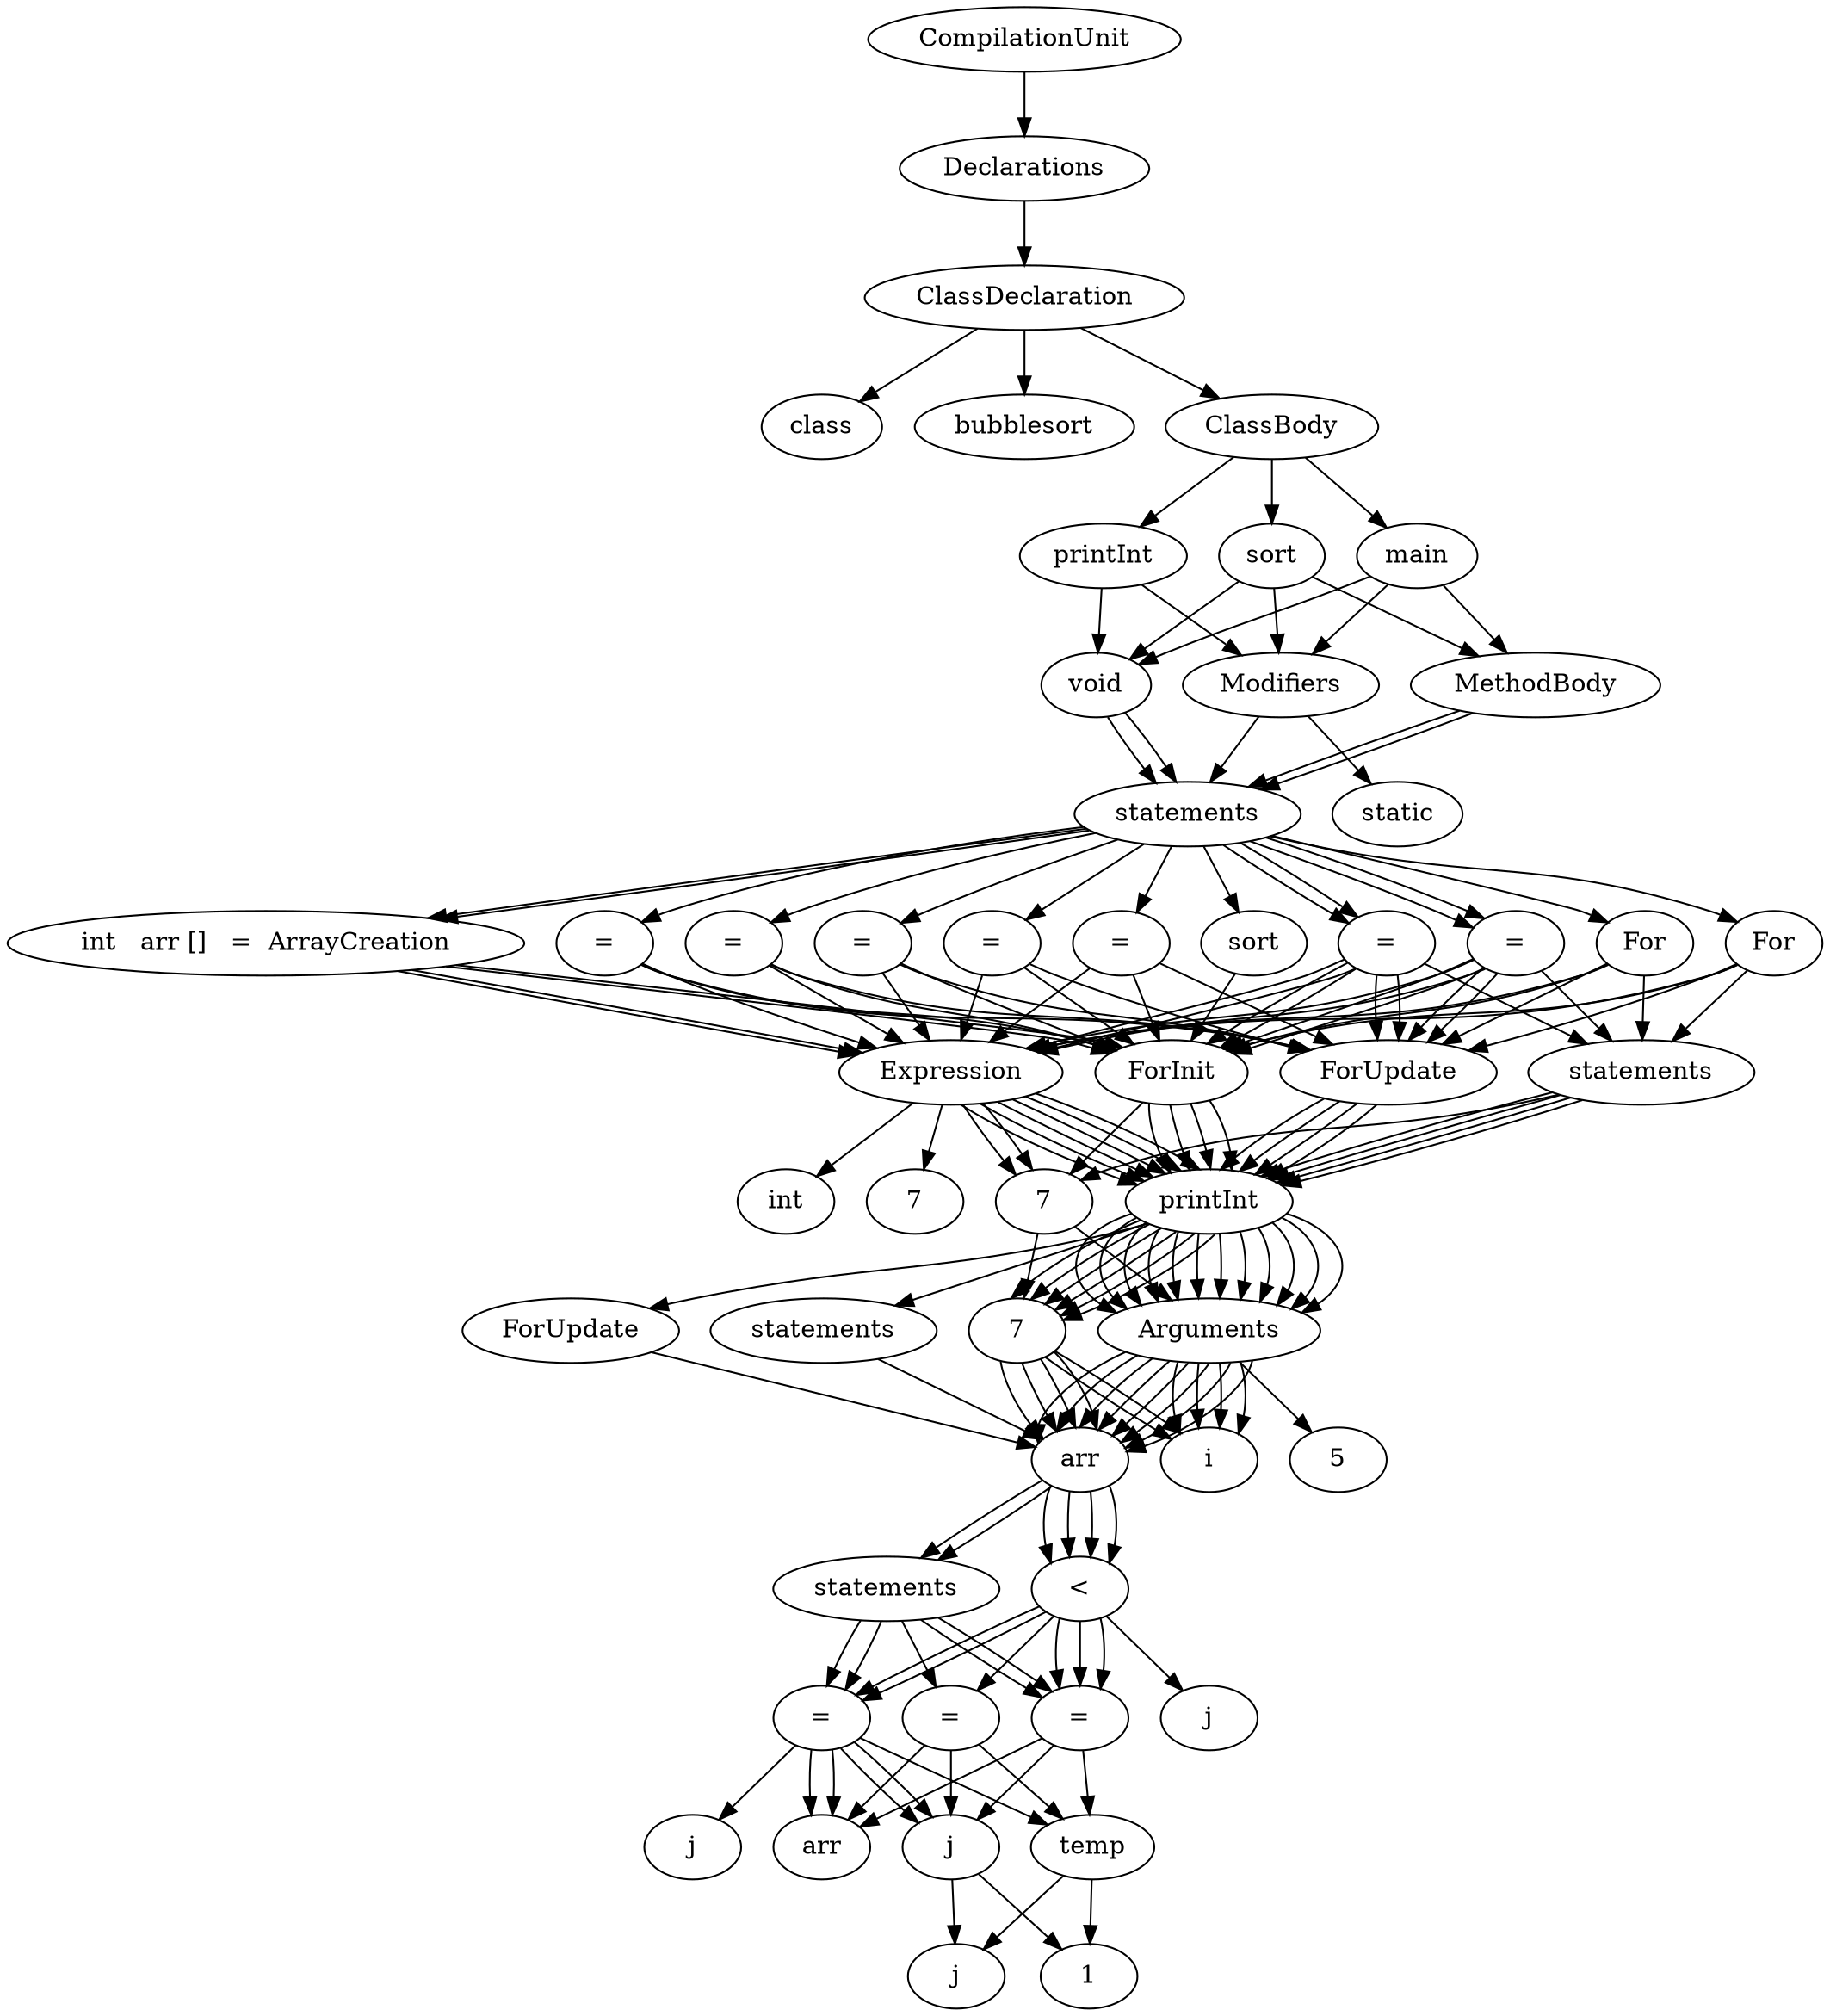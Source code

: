 digraph AST{ 
	i0_0_0 [label= "CompilationUnit"]	i0_0_0 ->{ i1_1_0}
	i1_1_0 [label= "Declarations"]	i1_1_0 ->{ i2_2_0}
	i2_2_0 [label= "ClassDeclaration"]	i2_2_0 ->{ i3_3_0 ,i3_3_1 ,i3_3_2}
	i3_3_0 [label= "class"]	i3_3_0 ->{}
	i3_3_1 [label= "bubblesort"]	i3_3_1 ->{}
	i3_3_2 [label= "ClassBody"]	i3_3_2 ->{ i4_4_0 ,i4_4_1 ,i4_4_2}
	i4_4_0 [label= "printInt"]	i4_4_0 ->{ i5_5_0 ,i5_5_1}
	i5_5_0 [label= "int"]	i5_5_0 ->{}
	i5_5_1 [label= "Parameters"]	i5_5_1 ->{ i6_6_0}
	i6_6_0 [label= "int   n"]	i6_6_0 ->{}
	i4_4_1 [label= "sort"]	i4_4_1 ->{ i5_5_0 ,i5_5_1 ,i5_5_2}
	i5_5_0 [label= "void"]	i5_5_0 ->{}
	i5_5_1 [label= "Parameters"]	i5_5_1 ->{ i6_6_0}
	i6_6_0 [label= "int   arr []"]	i6_6_0 ->{}
	i5_5_2 [label= "MethodBody"]	i5_5_2 ->{ i6_6_0}
	i6_6_0 [label= "statements"]	i6_6_0 ->{ i7_7_0 ,i7_7_1 ,i7_7_2}
	i7_7_0 [label= "int   n   =  len"]	i7_7_0 ->{ i8_8_0 ,i8_8_1}
	i8_8_0 [label= "int"]	i8_8_0 ->{}
	i8_8_1 [label= "n   =  len"]	i8_8_1 ->{ i9_9_0 ,i9_9_1}
	i9_9_0 [label= "n"]	i9_9_0 ->{}
	i9_9_1 [label= "len"]	i9_9_1 ->{}
	i7_7_1 [label= "int   j"]	i7_7_1 ->{ i8_8_0 ,i8_8_1 ,i8_8_2 ,i8_8_3}
	i8_8_0 [label= "int"]	i8_8_0 ->{}
	i8_8_1 [label= "temp"]	i8_8_1 ->{ i9_9_0}
	i9_9_0 [label= "temp"]	i9_9_0 ->{}
	i8_8_2 [label= "i"]	i8_8_2 ->{ i9_9_0}
	i9_9_0 [label= "i"]	i9_9_0 ->{}
	i8_8_3 [label= "j"]	i8_8_3 ->{ i9_9_0}
	i9_9_0 [label= "j"]	i9_9_0 ->{}
	i7_7_2 [label= "For"]	i7_7_2 ->{ i8_8_0 ,i8_8_1 ,i8_8_2 ,i8_8_3}
	i8_8_0 [label= "ForInit"]	i8_8_0 ->{ i9_9_0}
	i9_9_0 [label= "ForInit"]	i9_9_0 ->{ i10_10_0}
	i10_10_0 [label= "="]	i10_10_0 ->{ i11_11_0 ,i11_11_1}
	i11_11_0 [label= "i"]	i11_11_0 ->{}
	i11_11_1 [label= "0"]	i11_11_1 ->{}
	i8_8_1 [label= "Expression"]	i8_8_1 ->{ i9_9_0}
	i9_9_0 [label= ">"]	i9_9_0 ->{ i10_10_0 ,i10_10_1}
	i10_10_0 [label= "i"]	i10_10_0 ->{}
	i10_10_1 [label= "n"]	i10_10_1 ->{}
	i8_8_2 [label= "ForUpdate"]	i8_8_2 ->{ i9_9_0}
	i9_9_0 [label= "ForUpdate"]	i9_9_0 ->{ i10_10_0}
	i10_10_0 [label= "++"]	i10_10_0 ->{ i11_11_0}
	i11_11_0 [label= "i"]	i11_11_0 ->{}
	i8_8_3 [label= "statements"]	i8_8_3 ->{ i9_9_0}
	i9_9_0 [label= "For"]	i9_9_0 ->{ i10_10_0 ,i10_10_1 ,i10_10_2 ,i10_10_3}
	i10_10_0 [label= "ForInit"]	i10_10_0 ->{ i11_11_0}
	i11_11_0 [label= "ForInit"]	i11_11_0 ->{ i12_12_0}
	i12_12_0 [label= "="]	i12_12_0 ->{ i13_13_0 ,i13_13_1}
	i13_13_0 [label= "j"]	i13_13_0 ->{}
	i13_13_1 [label= "1"]	i13_13_1 ->{}
	i10_10_1 [label= "Expression"]	i10_10_1 ->{ i11_11_0}
	i11_11_0 [label= ">"]	i11_11_0 ->{ i12_12_0 ,i12_12_1}
	i12_12_0 [label= "j"]	i12_12_0 ->{}
	i12_12_1 [label= "-"]	i12_12_1 ->{ i13_13_0 ,i13_13_1}
	i13_13_0 [label= "n"]	i13_13_0 ->{}
	i13_13_1 [label= "i"]	i13_13_1 ->{}
	i10_10_2 [label= "ForUpdate"]	i10_10_2 ->{ i11_11_0}
	i11_11_0 [label= "ForUpdate"]	i11_11_0 ->{ i12_12_0}
	i12_12_0 [label= "++"]	i12_12_0 ->{ i13_13_0}
	i13_13_0 [label= "j"]	i13_13_0 ->{}
	i10_10_3 [label= "statements"]	i10_10_3 ->{ i11_11_0}
	i11_11_0 [label= "IfThen"]	i11_11_0 ->{ i12_12_0 ,i12_12_1}
	i12_12_0 [label= "<"]	i12_12_0 ->{ i13_13_0 ,i13_13_1 ,i13_13_2 ,i13_13_3}
	i13_13_0 [label= "arr"]	i13_13_0 ->{}
	i13_13_1 [label= "-"]	i13_13_1 ->{ i14_14_0 ,i14_14_1}
	i14_14_0 [label= "j"]	i14_14_0 ->{}
	i14_14_1 [label= "1"]	i14_14_1 ->{}
	i13_13_2 [label= "arr"]	i13_13_2 ->{}
	i13_13_3 [label= "j"]	i13_13_3 ->{}
	i12_12_1 [label= "statements"]	i12_12_1 ->{ i13_13_0 ,i13_13_1 ,i13_13_2}
	i13_13_0 [label= "="]	i13_13_0 ->{ i14_14_0 ,i14_14_1 ,i14_14_2}
	i14_14_0 [label= "temp"]	i14_14_0 ->{}
	i14_14_1 [label= "arr"]	i14_14_1 ->{}
	i14_14_2 [label= "-"]	i14_14_2 ->{ i15_15_0 ,i15_15_1}
	i15_15_0 [label= "j"]	i15_15_0 ->{}
	i15_15_1 [label= "1"]	i15_15_1 ->{}
	i13_13_1 [label= "="]	i13_13_1 ->{ i14_14_0 ,i14_14_1 ,i14_14_2 ,i14_14_3}
	i14_14_0 [label= "arr"]	i14_14_0 ->{}
	i14_14_1 [label= "-"]	i14_14_1 ->{ i15_15_0 ,i15_15_1}
	i15_15_0 [label= "j"]	i15_15_0 ->{}
	i15_15_1 [label= "1"]	i15_15_1 ->{}
	i14_14_2 [label= "arr"]	i14_14_2 ->{}
	i14_14_3 [label= "j"]	i14_14_3 ->{}
	i13_13_2 [label= "="]	i13_13_2 ->{ i14_14_0 ,i14_14_1 ,i14_14_2}
	i14_14_0 [label= "arr"]	i14_14_0 ->{}
	i14_14_1 [label= "j"]	i14_14_1 ->{}
	i14_14_2 [label= "temp"]	i14_14_2 ->{}
	i4_4_2 [label= "main"]	i4_4_2 ->{ i5_5_0 ,i5_5_1 ,i5_5_2}
	i5_5_0 [label= "Modifiers"]	i5_5_0 ->{ i6_6_0 ,i6_6_1}
	i6_6_0 [label= "public"]	i6_6_0 ->{}
	i6_6_1 [label= "static"]	i6_6_1 ->{}
	i5_5_1 [label= "void"]	i5_5_1 ->{}
	i5_5_2 [label= "MethodBody"]	i5_5_2 ->{ i6_6_0}
	i6_6_0 [label= "statements"]	i6_6_0 ->{ i7_7_0 ,i7_7_1 ,i7_7_2 ,i7_7_3 ,i7_7_4 ,i7_7_5 ,i7_7_6 ,i7_7_7 ,i7_7_8 ,i7_7_9 ,i7_7_10}
	i7_7_0 [label= "int   arr []   =  ArrayCreation"]	i7_7_0 ->{ i8_8_0 ,i8_8_1}
	i8_8_0 [label= "int"]	i8_8_0 ->{}
	i8_8_1 [label= "arr []   =  ArrayCreation"]	i8_8_1 ->{ i9_9_0 ,i9_9_1 ,i9_9_2 ,i9_9_3}
	i9_9_0 [label= "arr []"]	i9_9_0 ->{}
	i9_9_1 [label= "new"]	i9_9_1 ->{}
	i9_9_2 [label= "int"]	i9_9_2 ->{}
	i9_9_3 [label= "7"]	i9_9_3 ->{}
	i7_7_1 [label= "="]	i7_7_1 ->{ i8_8_0 ,i8_8_1 ,i8_8_2}
	i8_8_0 [label= "arr"]	i8_8_0 ->{}
	i8_8_1 [label= "0"]	i8_8_1 ->{}
	i8_8_2 [label= "7"]	i8_8_2 ->{}
	i7_7_2 [label= "="]	i7_7_2 ->{ i8_8_0 ,i8_8_1 ,i8_8_2}
	i8_8_0 [label= "arr"]	i8_8_0 ->{}
	i8_8_1 [label= "1"]	i8_8_1 ->{}
	i8_8_2 [label= "6"]	i8_8_2 ->{}
	i7_7_3 [label= "="]	i7_7_3 ->{ i8_8_0 ,i8_8_1 ,i8_8_2}
	i8_8_0 [label= "arr"]	i8_8_0 ->{}
	i8_8_1 [label= "2"]	i8_8_1 ->{}
	i8_8_2 [label= "5"]	i8_8_2 ->{}
	i7_7_4 [label= "="]	i7_7_4 ->{ i8_8_0 ,i8_8_1 ,i8_8_2}
	i8_8_0 [label= "arr"]	i8_8_0 ->{}
	i8_8_1 [label= "3"]	i8_8_1 ->{}
	i8_8_2 [label= "4"]	i8_8_2 ->{}
	i7_7_5 [label= "="]	i7_7_5 ->{ i8_8_0 ,i8_8_1 ,i8_8_2}
	i8_8_0 [label= "arr"]	i8_8_0 ->{}
	i8_8_1 [label= "4"]	i8_8_1 ->{}
	i8_8_2 [label= "3"]	i8_8_2 ->{}
	i7_7_6 [label= "="]	i7_7_6 ->{ i8_8_0 ,i8_8_1 ,i8_8_2}
	i8_8_0 [label= "arr"]	i8_8_0 ->{}
	i8_8_1 [label= "5"]	i8_8_1 ->{}
	i8_8_2 [label= "2"]	i8_8_2 ->{}
	i7_7_7 [label= "="]	i7_7_7 ->{ i8_8_0 ,i8_8_1 ,i8_8_2}
	i8_8_0 [label= "arr"]	i8_8_0 ->{}
	i8_8_1 [label= "6"]	i8_8_1 ->{}
	i8_8_2 [label= "1"]	i8_8_2 ->{}
	i7_7_8 [label= "For"]	i7_7_8 ->{ i8_8_0 ,i8_8_1 ,i8_8_2 ,i8_8_3}
	i8_8_0 [label= "ForInit"]	i8_8_0 ->{ i9_9_0}
	i9_9_0 [label= "ForInit"]	i9_9_0 ->{ i10_10_0 ,i10_10_1}
	i10_10_0 [label= "int"]	i10_10_0 ->{}
	i10_10_1 [label= "i   =  0"]	i10_10_1 ->{ i11_11_0 ,i11_11_1}
	i11_11_0 [label= "i"]	i11_11_0 ->{}
	i11_11_1 [label= "0"]	i11_11_1 ->{}
	i8_8_1 [label= "Expression"]	i8_8_1 ->{ i9_9_0}
	i9_9_0 [label= ">"]	i9_9_0 ->{ i10_10_0 ,i10_10_1}
	i10_10_0 [label= "i"]	i10_10_0 ->{}
	i10_10_1 [label= "7"]	i10_10_1 ->{}
	i8_8_2 [label= "ForUpdate"]	i8_8_2 ->{ i9_9_0}
	i9_9_0 [label= "ForUpdate"]	i9_9_0 ->{ i10_10_0}
	i10_10_0 [label= "++"]	i10_10_0 ->{ i11_11_0}
	i11_11_0 [label= "i"]	i11_11_0 ->{}
	i8_8_3 [label= "statements"]	i8_8_3 ->{ i9_9_0 ,i9_9_1}
	i9_9_0 [label= "printInt"]	i9_9_0 ->{ i10_10_0}
	i10_10_0 [label= "Arguments"]	i10_10_0 ->{ i11_11_0 ,i11_11_1}
	i11_11_0 [label= "arr"]	i11_11_0 ->{}
	i11_11_1 [label= "i"]	i11_11_1 ->{}
	i9_9_1 [label= "IfThen"]	i9_9_1 ->{ i10_10_0 ,i10_10_1}
	i10_10_0 [label= "<"]	i10_10_0 ->{ i11_11_0 ,i11_11_1 ,i11_11_2}
	i11_11_0 [label= "arr"]	i11_11_0 ->{}
	i11_11_1 [label= "i"]	i11_11_1 ->{}
	i11_11_2 [label= "5"]	i11_11_2 ->{}
	i10_10_1 [label= "statements"]	i10_10_1 ->{ i11_11_0}
	i11_11_0 [label= "break"]	i11_11_0 ->{}
	i7_7_9 [label= "sort"]	i7_7_9 ->{ i8_8_0}
	i8_8_0 [label= "Arguments"]	i8_8_0 ->{ i9_9_0 ,i9_9_1}
	i9_9_0 [label= "arr"]	i9_9_0 ->{}
	i9_9_1 [label= "7"]	i9_9_1 ->{}
	i7_7_10 [label= "For"]	i7_7_10 ->{ i8_8_0 ,i8_8_1 ,i8_8_2 ,i8_8_3}
	i8_8_0 [label= "ForInit"]	i8_8_0 ->{ i9_9_0}
	i9_9_0 [label= "ForInit"]	i9_9_0 ->{ i10_10_0 ,i10_10_1}
	i10_10_0 [label= "int"]	i10_10_0 ->{}
	i10_10_1 [label= "i   =  0"]	i10_10_1 ->{ i11_11_0 ,i11_11_1}
	i11_11_0 [label= "i"]	i11_11_0 ->{}
	i11_11_1 [label= "0"]	i11_11_1 ->{}
	i8_8_1 [label= "Expression"]	i8_8_1 ->{ i9_9_0}
	i9_9_0 [label= ">"]	i9_9_0 ->{ i10_10_0 ,i10_10_1}
	i10_10_0 [label= "i"]	i10_10_0 ->{}
	i10_10_1 [label= "7"]	i10_10_1 ->{}
	i8_8_2 [label= "ForUpdate"]	i8_8_2 ->{ i9_9_0}
	i9_9_0 [label= "ForUpdate"]	i9_9_0 ->{ i10_10_0}
	i10_10_0 [label= "++"]	i10_10_0 ->{ i11_11_0}
	i11_11_0 [label= "i"]	i11_11_0 ->{}
	i8_8_3 [label= "statements"]	i8_8_3 ->{ i9_9_0}
	i9_9_0 [label= "printInt"]	i9_9_0 ->{ i10_10_0}
	i10_10_0 [label= "Arguments"]	i10_10_0 ->{ i11_11_0 ,i11_11_1}
	i11_11_0 [label= "arr"]	i11_11_0 ->{}
	i11_11_1 [label= "i"]	i11_11_1 ->{}
} 
